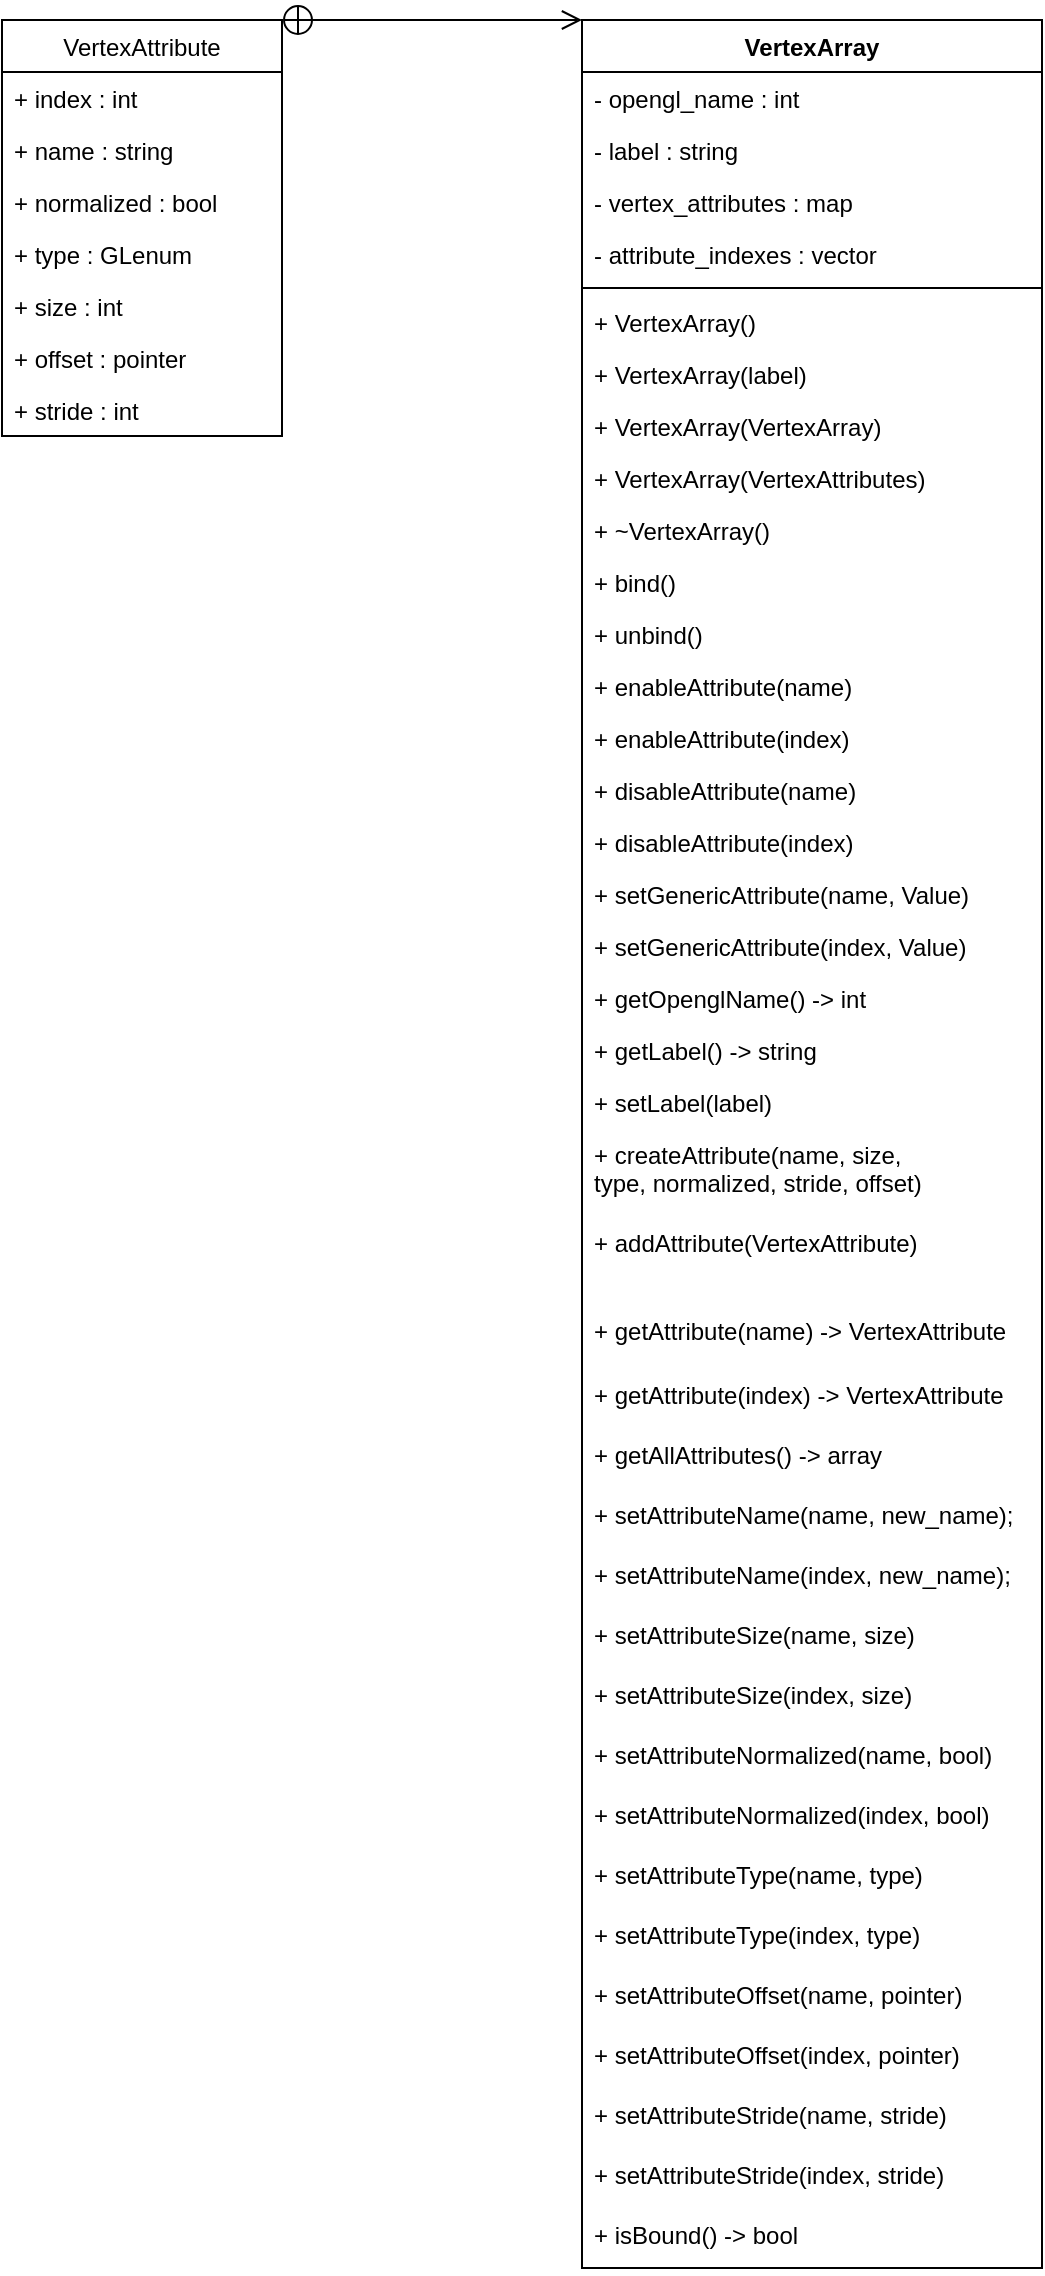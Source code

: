 <mxfile version="14.6.13" type="device"><diagram id="tp9TOQHo8ynzCfSKUBEH" name="Page-1"><mxGraphModel dx="2062" dy="1182" grid="1" gridSize="10" guides="1" tooltips="1" connect="1" arrows="1" fold="1" page="1" pageScale="1" pageWidth="850" pageHeight="1100" math="0" shadow="0"><root><mxCell id="0"/><mxCell id="1" parent="0"/><mxCell id="wxNwsCmOiYDU17LzwugZ-1" value="VertexArray" style="swimlane;fontStyle=1;align=center;verticalAlign=top;childLayout=stackLayout;horizontal=1;startSize=26;horizontalStack=0;resizeParent=1;resizeParentMax=0;resizeLast=0;collapsible=1;marginBottom=0;" parent="1" vertex="1"><mxGeometry x="330" y="24" width="230" height="1124" as="geometry"/></mxCell><mxCell id="wxNwsCmOiYDU17LzwugZ-2" value="- opengl_name : int" style="text;strokeColor=none;fillColor=none;align=left;verticalAlign=top;spacingLeft=4;spacingRight=4;overflow=hidden;rotatable=0;points=[[0,0.5],[1,0.5]];portConstraint=eastwest;" parent="wxNwsCmOiYDU17LzwugZ-1" vertex="1"><mxGeometry y="26" width="230" height="26" as="geometry"/></mxCell><mxCell id="wxNwsCmOiYDU17LzwugZ-35" value="- label : string" style="text;strokeColor=none;fillColor=none;align=left;verticalAlign=top;spacingLeft=4;spacingRight=4;overflow=hidden;rotatable=0;points=[[0,0.5],[1,0.5]];portConstraint=eastwest;" parent="wxNwsCmOiYDU17LzwugZ-1" vertex="1"><mxGeometry y="52" width="230" height="26" as="geometry"/></mxCell><mxCell id="wxNwsCmOiYDU17LzwugZ-14" value="- vertex_attributes : map" style="text;strokeColor=none;fillColor=none;align=left;verticalAlign=top;spacingLeft=4;spacingRight=4;overflow=hidden;rotatable=0;points=[[0,0.5],[1,0.5]];portConstraint=eastwest;" parent="wxNwsCmOiYDU17LzwugZ-1" vertex="1"><mxGeometry y="78" width="230" height="26" as="geometry"/></mxCell><mxCell id="wxNwsCmOiYDU17LzwugZ-21" value="- attribute_indexes : vector" style="text;strokeColor=none;fillColor=none;align=left;verticalAlign=top;spacingLeft=4;spacingRight=4;overflow=hidden;rotatable=0;points=[[0,0.5],[1,0.5]];portConstraint=eastwest;" parent="wxNwsCmOiYDU17LzwugZ-1" vertex="1"><mxGeometry y="104" width="230" height="26" as="geometry"/></mxCell><mxCell id="wxNwsCmOiYDU17LzwugZ-3" value="" style="line;strokeWidth=1;fillColor=none;align=left;verticalAlign=middle;spacingTop=-1;spacingLeft=3;spacingRight=3;rotatable=0;labelPosition=right;points=[];portConstraint=eastwest;" parent="wxNwsCmOiYDU17LzwugZ-1" vertex="1"><mxGeometry y="130" width="230" height="8" as="geometry"/></mxCell><mxCell id="wxNwsCmOiYDU17LzwugZ-4" value="+ VertexArray()" style="text;strokeColor=none;fillColor=none;align=left;verticalAlign=top;spacingLeft=4;spacingRight=4;overflow=hidden;rotatable=0;points=[[0,0.5],[1,0.5]];portConstraint=eastwest;" parent="wxNwsCmOiYDU17LzwugZ-1" vertex="1"><mxGeometry y="138" width="230" height="26" as="geometry"/></mxCell><mxCell id="wxNwsCmOiYDU17LzwugZ-12" value="+ VertexArray(label)" style="text;strokeColor=none;fillColor=none;align=left;verticalAlign=top;spacingLeft=4;spacingRight=4;overflow=hidden;rotatable=0;points=[[0,0.5],[1,0.5]];portConstraint=eastwest;" parent="wxNwsCmOiYDU17LzwugZ-1" vertex="1"><mxGeometry y="164" width="230" height="26" as="geometry"/></mxCell><mxCell id="wxNwsCmOiYDU17LzwugZ-13" value="+ VertexArray(VertexArray)" style="text;strokeColor=none;fillColor=none;align=left;verticalAlign=top;spacingLeft=4;spacingRight=4;overflow=hidden;rotatable=0;points=[[0,0.5],[1,0.5]];portConstraint=eastwest;" parent="wxNwsCmOiYDU17LzwugZ-1" vertex="1"><mxGeometry y="190" width="230" height="26" as="geometry"/></mxCell><mxCell id="wxNwsCmOiYDU17LzwugZ-49" value="+ VertexArray(VertexAttributes)" style="text;strokeColor=none;fillColor=none;align=left;verticalAlign=top;spacingLeft=4;spacingRight=4;overflow=hidden;rotatable=0;points=[[0,0.5],[1,0.5]];portConstraint=eastwest;" parent="wxNwsCmOiYDU17LzwugZ-1" vertex="1"><mxGeometry y="216" width="230" height="26" as="geometry"/></mxCell><mxCell id="wxNwsCmOiYDU17LzwugZ-48" value="+ ~VertexArray()" style="text;strokeColor=none;fillColor=none;align=left;verticalAlign=top;spacingLeft=4;spacingRight=4;overflow=hidden;rotatable=0;points=[[0,0.5],[1,0.5]];portConstraint=eastwest;" parent="wxNwsCmOiYDU17LzwugZ-1" vertex="1"><mxGeometry y="242" width="230" height="26" as="geometry"/></mxCell><mxCell id="wxNwsCmOiYDU17LzwugZ-16" value="+ bind()" style="text;strokeColor=none;fillColor=none;align=left;verticalAlign=top;spacingLeft=4;spacingRight=4;overflow=hidden;rotatable=0;points=[[0,0.5],[1,0.5]];portConstraint=eastwest;" parent="wxNwsCmOiYDU17LzwugZ-1" vertex="1"><mxGeometry y="268" width="230" height="26" as="geometry"/></mxCell><mxCell id="QrTDtRnugFCGmxe31G3d-4" value="+ unbind()" style="text;strokeColor=none;fillColor=none;align=left;verticalAlign=top;spacingLeft=4;spacingRight=4;overflow=hidden;rotatable=0;points=[[0,0.5],[1,0.5]];portConstraint=eastwest;" parent="wxNwsCmOiYDU17LzwugZ-1" vertex="1"><mxGeometry y="294" width="230" height="26" as="geometry"/></mxCell><mxCell id="wxNwsCmOiYDU17LzwugZ-17" value="+ enableAttribute(name)" style="text;strokeColor=none;fillColor=none;align=left;verticalAlign=top;spacingLeft=4;spacingRight=4;overflow=hidden;rotatable=0;points=[[0,0.5],[1,0.5]];portConstraint=eastwest;" parent="wxNwsCmOiYDU17LzwugZ-1" vertex="1"><mxGeometry y="320" width="230" height="26" as="geometry"/></mxCell><mxCell id="wxNwsCmOiYDU17LzwugZ-18" value="+ enableAttribute(index)" style="text;strokeColor=none;fillColor=none;align=left;verticalAlign=top;spacingLeft=4;spacingRight=4;overflow=hidden;rotatable=0;points=[[0,0.5],[1,0.5]];portConstraint=eastwest;" parent="wxNwsCmOiYDU17LzwugZ-1" vertex="1"><mxGeometry y="346" width="230" height="26" as="geometry"/></mxCell><mxCell id="wxNwsCmOiYDU17LzwugZ-19" value="+ disableAttribute(name)" style="text;strokeColor=none;fillColor=none;align=left;verticalAlign=top;spacingLeft=4;spacingRight=4;overflow=hidden;rotatable=0;points=[[0,0.5],[1,0.5]];portConstraint=eastwest;" parent="wxNwsCmOiYDU17LzwugZ-1" vertex="1"><mxGeometry y="372" width="230" height="26" as="geometry"/></mxCell><mxCell id="wxNwsCmOiYDU17LzwugZ-20" value="+ disableAttribute(index)" style="text;strokeColor=none;fillColor=none;align=left;verticalAlign=top;spacingLeft=4;spacingRight=4;overflow=hidden;rotatable=0;points=[[0,0.5],[1,0.5]];portConstraint=eastwest;" parent="wxNwsCmOiYDU17LzwugZ-1" vertex="1"><mxGeometry y="398" width="230" height="26" as="geometry"/></mxCell><mxCell id="wxNwsCmOiYDU17LzwugZ-22" value="+ setGenericAttribute(name, Value)" style="text;strokeColor=none;fillColor=none;align=left;verticalAlign=top;spacingLeft=4;spacingRight=4;overflow=hidden;rotatable=0;points=[[0,0.5],[1,0.5]];portConstraint=eastwest;" parent="wxNwsCmOiYDU17LzwugZ-1" vertex="1"><mxGeometry y="424" width="230" height="26" as="geometry"/></mxCell><mxCell id="wxNwsCmOiYDU17LzwugZ-23" value="+ setGenericAttribute(index, Value)" style="text;strokeColor=none;fillColor=none;align=left;verticalAlign=top;spacingLeft=4;spacingRight=4;overflow=hidden;rotatable=0;points=[[0,0.5],[1,0.5]];portConstraint=eastwest;" parent="wxNwsCmOiYDU17LzwugZ-1" vertex="1"><mxGeometry y="450" width="230" height="26" as="geometry"/></mxCell><mxCell id="wxNwsCmOiYDU17LzwugZ-24" value="+ getOpenglName() -&gt; int" style="text;strokeColor=none;fillColor=none;align=left;verticalAlign=top;spacingLeft=4;spacingRight=4;overflow=hidden;rotatable=0;points=[[0,0.5],[1,0.5]];portConstraint=eastwest;" parent="wxNwsCmOiYDU17LzwugZ-1" vertex="1"><mxGeometry y="476" width="230" height="26" as="geometry"/></mxCell><mxCell id="wxNwsCmOiYDU17LzwugZ-25" value="+ getLabel() -&gt; string" style="text;strokeColor=none;fillColor=none;align=left;verticalAlign=top;spacingLeft=4;spacingRight=4;overflow=hidden;rotatable=0;points=[[0,0.5],[1,0.5]];portConstraint=eastwest;" parent="wxNwsCmOiYDU17LzwugZ-1" vertex="1"><mxGeometry y="502" width="230" height="26" as="geometry"/></mxCell><mxCell id="wxNwsCmOiYDU17LzwugZ-26" value="+ setLabel(label)" style="text;strokeColor=none;fillColor=none;align=left;verticalAlign=top;spacingLeft=4;spacingRight=4;overflow=hidden;rotatable=0;points=[[0,0.5],[1,0.5]];portConstraint=eastwest;" parent="wxNwsCmOiYDU17LzwugZ-1" vertex="1"><mxGeometry y="528" width="230" height="26" as="geometry"/></mxCell><mxCell id="wxNwsCmOiYDU17LzwugZ-28" value="+ createAttribute(name, size,&#10;type, normalized, stride, offset)" style="text;strokeColor=none;fillColor=none;align=left;verticalAlign=top;spacingLeft=4;spacingRight=4;overflow=hidden;rotatable=0;points=[[0,0.5],[1,0.5]];portConstraint=eastwest;" parent="wxNwsCmOiYDU17LzwugZ-1" vertex="1"><mxGeometry y="554" width="230" height="44" as="geometry"/></mxCell><mxCell id="iRfuHlLfyWCNDq7AXxKX-2" value="+ addAttribute(VertexAttribute)" style="text;strokeColor=none;fillColor=none;align=left;verticalAlign=top;spacingLeft=4;spacingRight=4;overflow=hidden;rotatable=0;points=[[0,0.5],[1,0.5]];portConstraint=eastwest;" vertex="1" parent="wxNwsCmOiYDU17LzwugZ-1"><mxGeometry y="598" width="230" height="44" as="geometry"/></mxCell><mxCell id="wxNwsCmOiYDU17LzwugZ-51" value="+ getAttribute(name) -&gt; VertexAttribute" style="text;strokeColor=none;fillColor=none;align=left;verticalAlign=top;spacingLeft=4;spacingRight=4;overflow=hidden;rotatable=0;points=[[0,0.5],[1,0.5]];portConstraint=eastwest;" parent="wxNwsCmOiYDU17LzwugZ-1" vertex="1"><mxGeometry y="642" width="230" height="32" as="geometry"/></mxCell><mxCell id="wxNwsCmOiYDU17LzwugZ-52" value="+ getAttribute(index) -&gt; VertexAttribute" style="text;strokeColor=none;fillColor=none;align=left;verticalAlign=top;spacingLeft=4;spacingRight=4;overflow=hidden;rotatable=0;points=[[0,0.5],[1,0.5]];portConstraint=eastwest;" parent="wxNwsCmOiYDU17LzwugZ-1" vertex="1"><mxGeometry y="674" width="230" height="30" as="geometry"/></mxCell><mxCell id="iRfuHlLfyWCNDq7AXxKX-3" value="+ getAllAttributes() -&gt; array" style="text;strokeColor=none;fillColor=none;align=left;verticalAlign=top;spacingLeft=4;spacingRight=4;overflow=hidden;rotatable=0;points=[[0,0.5],[1,0.5]];portConstraint=eastwest;" vertex="1" parent="wxNwsCmOiYDU17LzwugZ-1"><mxGeometry y="704" width="230" height="30" as="geometry"/></mxCell><mxCell id="wxNwsCmOiYDU17LzwugZ-36" value="+ setAttributeName(name, new_name);" style="text;strokeColor=none;fillColor=none;align=left;verticalAlign=top;spacingLeft=4;spacingRight=4;overflow=hidden;rotatable=0;points=[[0,0.5],[1,0.5]];portConstraint=eastwest;" parent="wxNwsCmOiYDU17LzwugZ-1" vertex="1"><mxGeometry y="734" width="230" height="30" as="geometry"/></mxCell><mxCell id="wxNwsCmOiYDU17LzwugZ-42" value="+ setAttributeName(index, new_name);" style="text;strokeColor=none;fillColor=none;align=left;verticalAlign=top;spacingLeft=4;spacingRight=4;overflow=hidden;rotatable=0;points=[[0,0.5],[1,0.5]];portConstraint=eastwest;" parent="wxNwsCmOiYDU17LzwugZ-1" vertex="1"><mxGeometry y="764" width="230" height="30" as="geometry"/></mxCell><mxCell id="wxNwsCmOiYDU17LzwugZ-37" value="+ setAttributeSize(name, size)" style="text;strokeColor=none;fillColor=none;align=left;verticalAlign=top;spacingLeft=4;spacingRight=4;overflow=hidden;rotatable=0;points=[[0,0.5],[1,0.5]];portConstraint=eastwest;" parent="wxNwsCmOiYDU17LzwugZ-1" vertex="1"><mxGeometry y="794" width="230" height="30" as="geometry"/></mxCell><mxCell id="wxNwsCmOiYDU17LzwugZ-43" value="+ setAttributeSize(index, size)" style="text;strokeColor=none;fillColor=none;align=left;verticalAlign=top;spacingLeft=4;spacingRight=4;overflow=hidden;rotatable=0;points=[[0,0.5],[1,0.5]];portConstraint=eastwest;" parent="wxNwsCmOiYDU17LzwugZ-1" vertex="1"><mxGeometry y="824" width="230" height="30" as="geometry"/></mxCell><mxCell id="wxNwsCmOiYDU17LzwugZ-38" value="+ setAttributeNormalized(name, bool)" style="text;strokeColor=none;fillColor=none;align=left;verticalAlign=top;spacingLeft=4;spacingRight=4;overflow=hidden;rotatable=0;points=[[0,0.5],[1,0.5]];portConstraint=eastwest;" parent="wxNwsCmOiYDU17LzwugZ-1" vertex="1"><mxGeometry y="854" width="230" height="30" as="geometry"/></mxCell><mxCell id="wxNwsCmOiYDU17LzwugZ-44" value="+ setAttributeNormalized(index, bool)" style="text;strokeColor=none;fillColor=none;align=left;verticalAlign=top;spacingLeft=4;spacingRight=4;overflow=hidden;rotatable=0;points=[[0,0.5],[1,0.5]];portConstraint=eastwest;" parent="wxNwsCmOiYDU17LzwugZ-1" vertex="1"><mxGeometry y="884" width="230" height="30" as="geometry"/></mxCell><mxCell id="wxNwsCmOiYDU17LzwugZ-39" value="+ setAttributeType(name, type)" style="text;strokeColor=none;fillColor=none;align=left;verticalAlign=top;spacingLeft=4;spacingRight=4;overflow=hidden;rotatable=0;points=[[0,0.5],[1,0.5]];portConstraint=eastwest;" parent="wxNwsCmOiYDU17LzwugZ-1" vertex="1"><mxGeometry y="914" width="230" height="30" as="geometry"/></mxCell><mxCell id="wxNwsCmOiYDU17LzwugZ-45" value="+ setAttributeType(index, type)" style="text;strokeColor=none;fillColor=none;align=left;verticalAlign=top;spacingLeft=4;spacingRight=4;overflow=hidden;rotatable=0;points=[[0,0.5],[1,0.5]];portConstraint=eastwest;" parent="wxNwsCmOiYDU17LzwugZ-1" vertex="1"><mxGeometry y="944" width="230" height="30" as="geometry"/></mxCell><mxCell id="wxNwsCmOiYDU17LzwugZ-40" value="+ setAttributeOffset(name, pointer)" style="text;strokeColor=none;fillColor=none;align=left;verticalAlign=top;spacingLeft=4;spacingRight=4;overflow=hidden;rotatable=0;points=[[0,0.5],[1,0.5]];portConstraint=eastwest;" parent="wxNwsCmOiYDU17LzwugZ-1" vertex="1"><mxGeometry y="974" width="230" height="30" as="geometry"/></mxCell><mxCell id="wxNwsCmOiYDU17LzwugZ-46" value="+ setAttributeOffset(index, pointer)" style="text;strokeColor=none;fillColor=none;align=left;verticalAlign=top;spacingLeft=4;spacingRight=4;overflow=hidden;rotatable=0;points=[[0,0.5],[1,0.5]];portConstraint=eastwest;" parent="wxNwsCmOiYDU17LzwugZ-1" vertex="1"><mxGeometry y="1004" width="230" height="30" as="geometry"/></mxCell><mxCell id="wxNwsCmOiYDU17LzwugZ-41" value="+ setAttributeStride(name, stride)" style="text;strokeColor=none;fillColor=none;align=left;verticalAlign=top;spacingLeft=4;spacingRight=4;overflow=hidden;rotatable=0;points=[[0,0.5],[1,0.5]];portConstraint=eastwest;" parent="wxNwsCmOiYDU17LzwugZ-1" vertex="1"><mxGeometry y="1034" width="230" height="30" as="geometry"/></mxCell><mxCell id="wxNwsCmOiYDU17LzwugZ-47" value="+ setAttributeStride(index, stride)" style="text;strokeColor=none;fillColor=none;align=left;verticalAlign=top;spacingLeft=4;spacingRight=4;overflow=hidden;rotatable=0;points=[[0,0.5],[1,0.5]];portConstraint=eastwest;" parent="wxNwsCmOiYDU17LzwugZ-1" vertex="1"><mxGeometry y="1064" width="230" height="30" as="geometry"/></mxCell><mxCell id="QrTDtRnugFCGmxe31G3d-2" value="+ isBound() -&gt; bool" style="text;strokeColor=none;fillColor=none;align=left;verticalAlign=top;spacingLeft=4;spacingRight=4;overflow=hidden;rotatable=0;points=[[0,0.5],[1,0.5]];portConstraint=eastwest;" parent="wxNwsCmOiYDU17LzwugZ-1" vertex="1"><mxGeometry y="1094" width="230" height="30" as="geometry"/></mxCell><mxCell id="wxNwsCmOiYDU17LzwugZ-5" value="VertexAttribute" style="swimlane;fontStyle=0;childLayout=stackLayout;horizontal=1;startSize=26;fillColor=none;horizontalStack=0;resizeParent=1;resizeParentMax=0;resizeLast=0;collapsible=1;marginBottom=0;" parent="1" vertex="1"><mxGeometry x="40" y="24" width="140" height="208" as="geometry"/></mxCell><mxCell id="wxNwsCmOiYDU17LzwugZ-6" value="+ index : int" style="text;strokeColor=none;fillColor=none;align=left;verticalAlign=top;spacingLeft=4;spacingRight=4;overflow=hidden;rotatable=0;points=[[0,0.5],[1,0.5]];portConstraint=eastwest;" parent="wxNwsCmOiYDU17LzwugZ-5" vertex="1"><mxGeometry y="26" width="140" height="26" as="geometry"/></mxCell><mxCell id="wxNwsCmOiYDU17LzwugZ-7" value="+ name : string" style="text;strokeColor=none;fillColor=none;align=left;verticalAlign=top;spacingLeft=4;spacingRight=4;overflow=hidden;rotatable=0;points=[[0,0.5],[1,0.5]];portConstraint=eastwest;" parent="wxNwsCmOiYDU17LzwugZ-5" vertex="1"><mxGeometry y="52" width="140" height="26" as="geometry"/></mxCell><mxCell id="wxNwsCmOiYDU17LzwugZ-29" value="+ normalized : bool" style="text;strokeColor=none;fillColor=none;align=left;verticalAlign=top;spacingLeft=4;spacingRight=4;overflow=hidden;rotatable=0;points=[[0,0.5],[1,0.5]];portConstraint=eastwest;" parent="wxNwsCmOiYDU17LzwugZ-5" vertex="1"><mxGeometry y="78" width="140" height="26" as="geometry"/></mxCell><mxCell id="wxNwsCmOiYDU17LzwugZ-30" value="+ type : GLenum" style="text;strokeColor=none;fillColor=none;align=left;verticalAlign=top;spacingLeft=4;spacingRight=4;overflow=hidden;rotatable=0;points=[[0,0.5],[1,0.5]];portConstraint=eastwest;" parent="wxNwsCmOiYDU17LzwugZ-5" vertex="1"><mxGeometry y="104" width="140" height="26" as="geometry"/></mxCell><mxCell id="wxNwsCmOiYDU17LzwugZ-31" value="+ size : int" style="text;strokeColor=none;fillColor=none;align=left;verticalAlign=top;spacingLeft=4;spacingRight=4;overflow=hidden;rotatable=0;points=[[0,0.5],[1,0.5]];portConstraint=eastwest;" parent="wxNwsCmOiYDU17LzwugZ-5" vertex="1"><mxGeometry y="130" width="140" height="26" as="geometry"/></mxCell><mxCell id="wxNwsCmOiYDU17LzwugZ-32" value="+ offset : pointer" style="text;strokeColor=none;fillColor=none;align=left;verticalAlign=top;spacingLeft=4;spacingRight=4;overflow=hidden;rotatable=0;points=[[0,0.5],[1,0.5]];portConstraint=eastwest;" parent="wxNwsCmOiYDU17LzwugZ-5" vertex="1"><mxGeometry y="156" width="140" height="26" as="geometry"/></mxCell><mxCell id="wxNwsCmOiYDU17LzwugZ-33" value="+ stride : int" style="text;strokeColor=none;fillColor=none;align=left;verticalAlign=top;spacingLeft=4;spacingRight=4;overflow=hidden;rotatable=0;points=[[0,0.5],[1,0.5]];portConstraint=eastwest;" parent="wxNwsCmOiYDU17LzwugZ-5" vertex="1"><mxGeometry y="182" width="140" height="26" as="geometry"/></mxCell><mxCell id="wxNwsCmOiYDU17LzwugZ-10" value="" style="endArrow=open;startArrow=circlePlus;endFill=0;startFill=0;endSize=8;html=1;entryX=0;entryY=0;entryDx=0;entryDy=0;exitX=1;exitY=0;exitDx=0;exitDy=0;" parent="1" source="wxNwsCmOiYDU17LzwugZ-5" target="wxNwsCmOiYDU17LzwugZ-1" edge="1"><mxGeometry width="160" relative="1" as="geometry"><mxPoint x="320" y="279" as="sourcePoint"/><mxPoint x="440" y="256" as="targetPoint"/></mxGeometry></mxCell></root></mxGraphModel></diagram></mxfile>
